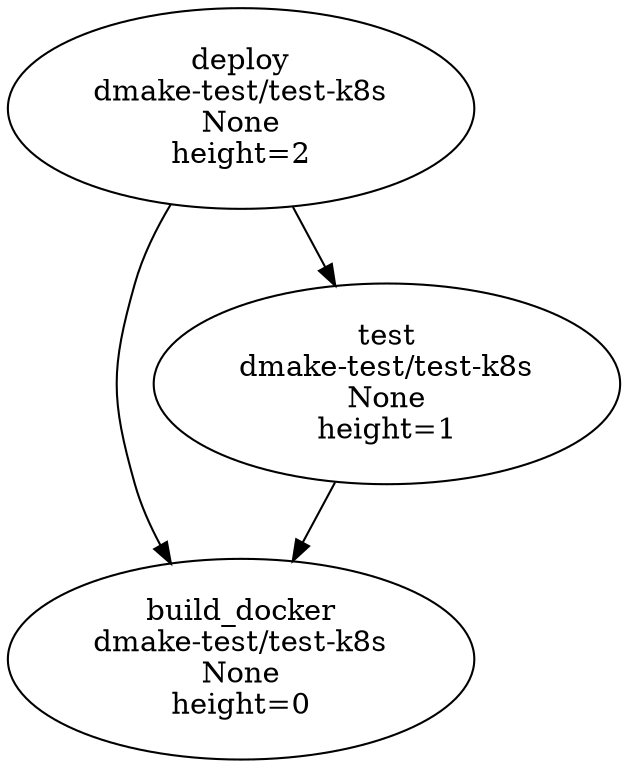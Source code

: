 // DMake Services
digraph {
	subgraph "group build_docker" {
		rank=same
		"('build_docker', 'dmake-test/test-k8s', None)" [label="build_docker
dmake-test/test-k8s
None
height=0"]
	}
	"('deploy', 'dmake-test/test-k8s', None)" -> "('build_docker', 'dmake-test/test-k8s', None)"
	"('deploy', 'dmake-test/test-k8s', None)" -> "('test', 'dmake-test/test-k8s', None)"
	subgraph "group deploy" {
		rank=same
		"('deploy', 'dmake-test/test-k8s', None)" [label="deploy
dmake-test/test-k8s
None
height=2"]
	}
	"('test', 'dmake-test/test-k8s', None)" -> "('build_docker', 'dmake-test/test-k8s', None)"
	subgraph "group test" {
		rank=same
		"('test', 'dmake-test/test-k8s', None)" [label="test
dmake-test/test-k8s
None
height=1"]
	}
}
